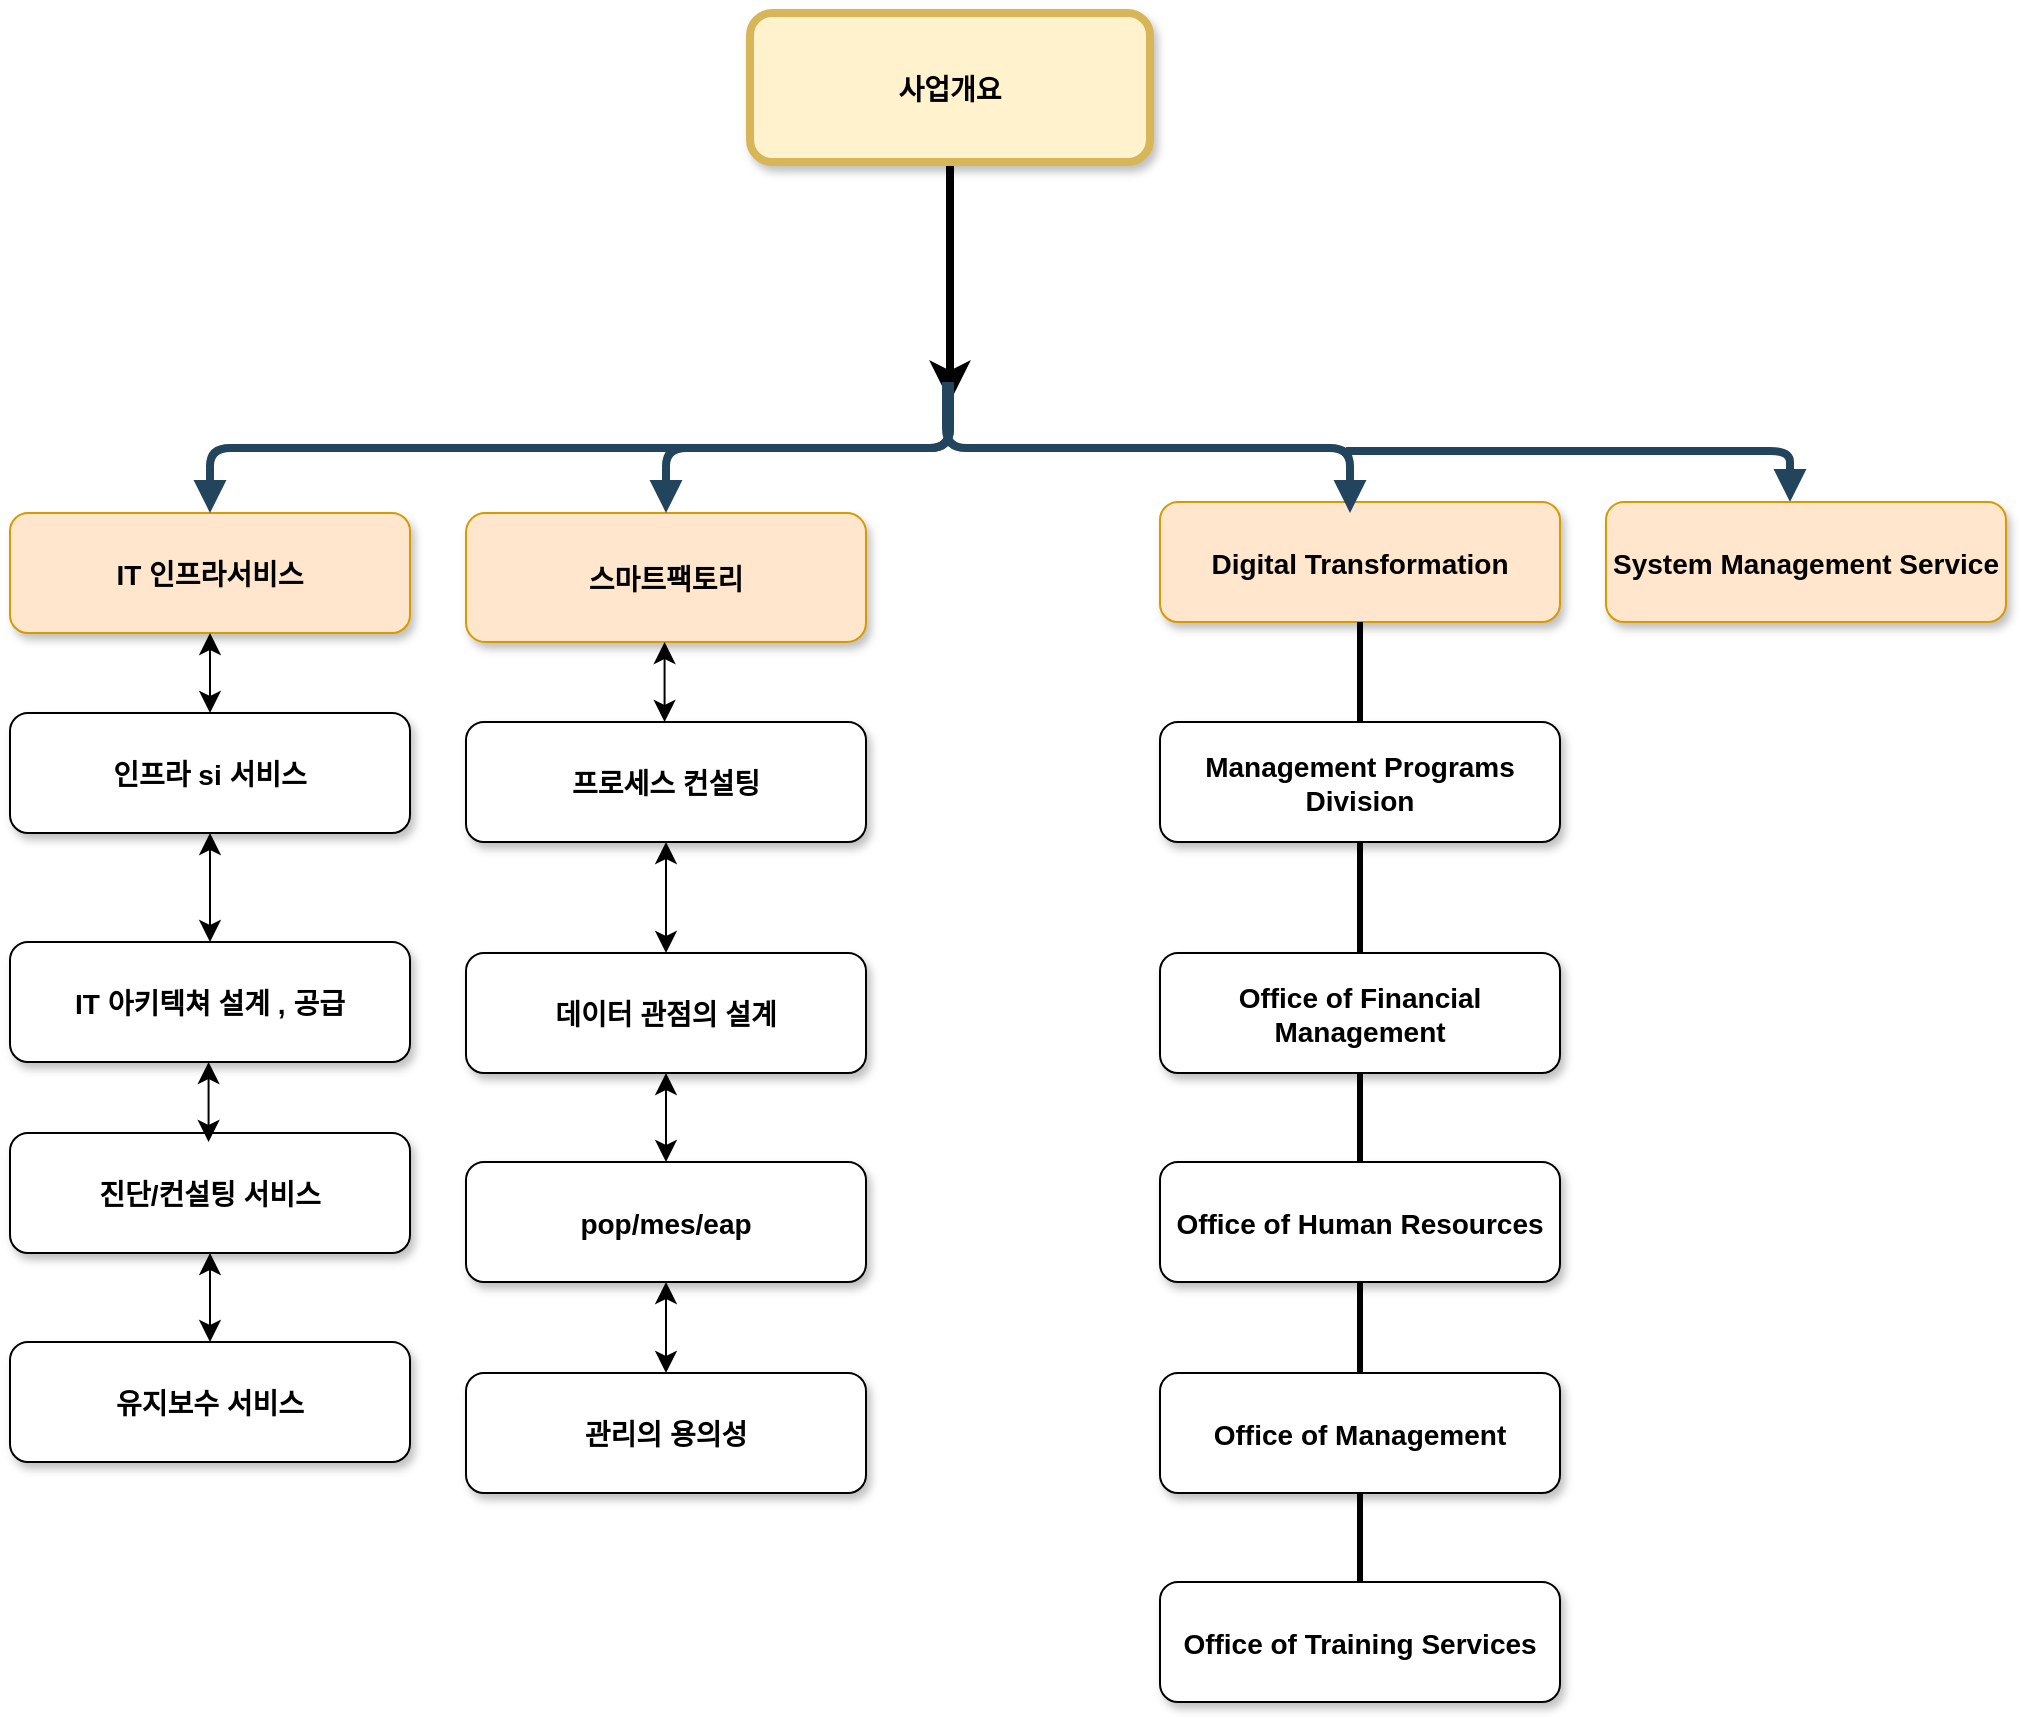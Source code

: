 <mxfile version="22.1.4" type="github">
  <diagram name="Page-1" id="97916047-d0de-89f5-080d-49f4d83e522f">
    <mxGraphModel dx="1744" dy="1156" grid="1" gridSize="10" guides="1" tooltips="1" connect="1" arrows="1" fold="1" page="1" pageScale="1.5" pageWidth="1169" pageHeight="827" background="none" math="0" shadow="0">
      <root>
        <mxCell id="0" />
        <mxCell id="1" parent="0" />
        <mxCell id="rq-8bAVdsfiI7tYzPObx-57" style="edgeStyle=none;curved=1;rounded=0;orthogonalLoop=1;jettySize=auto;html=1;fontSize=12;startSize=8;endSize=8;strokeWidth=4;" edge="1" parent="1" source="2">
          <mxGeometry relative="1" as="geometry">
            <mxPoint x="772" y="400" as="targetPoint" />
          </mxGeometry>
        </mxCell>
        <mxCell id="2" value="사업개요" style="rounded=1;fillColor=#fff2cc;strokeColor=#d6b656;shadow=1;fontStyle=1;fontSize=14;strokeWidth=4;" parent="1" vertex="1">
          <mxGeometry x="672" y="205.5" width="200" height="74.5" as="geometry" />
        </mxCell>
        <mxCell id="4" value="IT 인프라서비스" style="rounded=1;fillColor=#ffe6cc;strokeColor=#d79b00;shadow=1;fontStyle=1;fontSize=14;" parent="1" vertex="1">
          <mxGeometry x="302" y="455.5" width="200" height="60" as="geometry" />
        </mxCell>
        <mxCell id="5" value="스마트팩토리" style="rounded=1;fillColor=#ffe6cc;strokeColor=#d79b00;shadow=1;fontStyle=1;fontSize=14;" parent="1" vertex="1">
          <mxGeometry x="530" y="455.5" width="200" height="64.5" as="geometry" />
        </mxCell>
        <mxCell id="6" value="Digital Transformation" style="rounded=1;fillColor=#ffe6cc;strokeColor=#d79b00;shadow=1;fontStyle=1;fontSize=14;" parent="1" vertex="1">
          <mxGeometry x="877" y="450" width="200" height="60" as="geometry" />
        </mxCell>
        <mxCell id="8" value="인프라 si 서비스" style="rounded=1;shadow=1;fontStyle=1;fontSize=14;" parent="1" vertex="1">
          <mxGeometry x="302" y="555.5" width="200" height="60" as="geometry" />
        </mxCell>
        <mxCell id="9" value="IT 아키텍쳐 설계 , 공급" style="rounded=1;shadow=1;fontStyle=1;fontSize=14;" parent="1" vertex="1">
          <mxGeometry x="302" y="670" width="200" height="60" as="geometry" />
        </mxCell>
        <mxCell id="10" value="진단/컨설팅 서비스" style="rounded=1;shadow=1;fontStyle=1;fontSize=14;" parent="1" vertex="1">
          <mxGeometry x="302" y="765.5" width="200" height="60" as="geometry" />
        </mxCell>
        <mxCell id="11" value="유지보수 서비스" style="rounded=1;shadow=1;fontStyle=1;fontSize=14;" parent="1" vertex="1">
          <mxGeometry x="302" y="870" width="200" height="60" as="geometry" />
        </mxCell>
        <mxCell id="13" value="프로세스 컨설팅" style="rounded=1;shadow=1;fontStyle=1;fontSize=14;" parent="1" vertex="1">
          <mxGeometry x="530" y="560" width="200" height="60" as="geometry" />
        </mxCell>
        <mxCell id="14" value="데이터 관점의 설계" style="rounded=1;shadow=1;fontStyle=1;fontSize=14;" parent="1" vertex="1">
          <mxGeometry x="530" y="675.5" width="200" height="60" as="geometry" />
        </mxCell>
        <mxCell id="15" value="pop/mes/eap" style="rounded=1;shadow=1;fontStyle=1;fontSize=14;" parent="1" vertex="1">
          <mxGeometry x="530" y="780" width="200" height="60" as="geometry" />
        </mxCell>
        <mxCell id="16" value="관리의 용의성" style="rounded=1;shadow=1;fontStyle=1;fontSize=14;" parent="1" vertex="1">
          <mxGeometry x="530" y="885.5" width="200" height="60" as="geometry" />
        </mxCell>
        <mxCell id="18" value="Management Programs &#xa;Division" style="rounded=1;shadow=1;fontStyle=1;fontSize=14;" parent="1" vertex="1">
          <mxGeometry x="877" y="560" width="200" height="60" as="geometry" />
        </mxCell>
        <mxCell id="19" value="Office of Financial &#xa;Management" style="rounded=1;shadow=1;fontStyle=1;fontSize=14;" parent="1" vertex="1">
          <mxGeometry x="877" y="675.5" width="200" height="60" as="geometry" />
        </mxCell>
        <mxCell id="20" value="Office of Human Resources" style="rounded=1;shadow=1;fontStyle=1;fontSize=14;" parent="1" vertex="1">
          <mxGeometry x="877" y="780" width="200" height="60" as="geometry" />
        </mxCell>
        <mxCell id="21" value="Office of Management " style="rounded=1;shadow=1;fontStyle=1;fontSize=14;" parent="1" vertex="1">
          <mxGeometry x="877" y="885.5" width="200" height="60" as="geometry" />
        </mxCell>
        <mxCell id="22" value="Office of Training Services" style="rounded=1;shadow=1;fontStyle=1;fontSize=14;" parent="1" vertex="1">
          <mxGeometry x="877" y="990" width="200" height="60" as="geometry" />
        </mxCell>
        <mxCell id="30" value="" style="edgeStyle=elbowEdgeStyle;elbow=vertical;strokeWidth=4;endArrow=block;endFill=1;fontStyle=1;strokeColor=#23445D;" parent="1" target="5" edge="1">
          <mxGeometry x="22" y="165.5" width="100" height="100" as="geometry">
            <mxPoint x="772" y="390" as="sourcePoint" />
            <mxPoint x="122" y="165.5" as="targetPoint" />
          </mxGeometry>
        </mxCell>
        <mxCell id="31" value="" style="edgeStyle=elbowEdgeStyle;elbow=vertical;strokeWidth=4;endArrow=block;endFill=1;fontStyle=1;strokeColor=#23445D;" parent="1" target="4" edge="1">
          <mxGeometry x="22" y="165.5" width="100" height="100" as="geometry">
            <mxPoint x="772" y="390" as="sourcePoint" />
            <mxPoint x="122" y="165.5" as="targetPoint" />
          </mxGeometry>
        </mxCell>
        <mxCell id="32" value="" style="edgeStyle=elbowEdgeStyle;elbow=vertical;strokeWidth=4;endArrow=block;endFill=1;fontStyle=1;strokeColor=#23445D;" parent="1" edge="1">
          <mxGeometry x="22" y="165.5" width="100" height="100" as="geometry">
            <mxPoint x="770" y="390" as="sourcePoint" />
            <mxPoint x="972" y="455.5" as="targetPoint" />
          </mxGeometry>
        </mxCell>
        <mxCell id="rq-8bAVdsfiI7tYzPObx-59" value="" style="edgeStyle=elbowEdgeStyle;elbow=vertical;strokeWidth=4;endArrow=block;endFill=1;fontStyle=1;strokeColor=#23445D;" edge="1" parent="1">
          <mxGeometry x="22" y="165.5" width="100" height="100" as="geometry">
            <mxPoint x="970" y="424.5" as="sourcePoint" />
            <mxPoint x="1192" y="450" as="targetPoint" />
            <Array as="points">
              <mxPoint x="1380" y="424.5" />
            </Array>
          </mxGeometry>
        </mxCell>
        <mxCell id="rq-8bAVdsfiI7tYzPObx-63" value="System Management Service" style="rounded=1;fillColor=#ffe6cc;strokeColor=#d79b00;shadow=1;fontStyle=1;fontSize=14;" vertex="1" parent="1">
          <mxGeometry x="1100" y="450" width="200" height="60" as="geometry" />
        </mxCell>
        <mxCell id="rq-8bAVdsfiI7tYzPObx-80" value="" style="endArrow=classic;startArrow=classic;html=1;rounded=0;fontSize=12;startSize=8;endSize=8;curved=1;entryX=0.5;entryY=1;entryDx=0;entryDy=0;exitX=0.5;exitY=0;exitDx=0;exitDy=0;" edge="1" parent="1" source="9" target="8">
          <mxGeometry width="50" height="50" relative="1" as="geometry">
            <mxPoint x="380" y="670.5" as="sourcePoint" />
            <mxPoint x="430" y="620.5" as="targetPoint" />
          </mxGeometry>
        </mxCell>
        <mxCell id="rq-8bAVdsfiI7tYzPObx-81" value="" style="endArrow=classic;startArrow=classic;html=1;rounded=0;fontSize=12;startSize=8;endSize=8;curved=1;entryX=0.5;entryY=1;entryDx=0;entryDy=0;" edge="1" parent="1" source="8" target="4">
          <mxGeometry width="50" height="50" relative="1" as="geometry">
            <mxPoint x="402" y="534.789" as="sourcePoint" />
            <mxPoint x="410" y="530" as="targetPoint" />
          </mxGeometry>
        </mxCell>
        <mxCell id="rq-8bAVdsfiI7tYzPObx-85" value="" style="endArrow=classic;startArrow=classic;html=1;rounded=0;fontSize=12;startSize=8;endSize=8;curved=1;entryX=0.5;entryY=1;entryDx=0;entryDy=0;" edge="1" parent="1">
          <mxGeometry width="50" height="50" relative="1" as="geometry">
            <mxPoint x="401.29" y="770" as="sourcePoint" />
            <mxPoint x="401.29" y="730" as="targetPoint" />
          </mxGeometry>
        </mxCell>
        <mxCell id="rq-8bAVdsfiI7tYzPObx-88" value="" style="endArrow=classic;startArrow=classic;html=1;rounded=0;fontSize=12;startSize=8;endSize=8;curved=1;entryX=0.5;entryY=0;entryDx=0;entryDy=0;exitX=0.5;exitY=1;exitDx=0;exitDy=0;" edge="1" parent="1" source="10" target="11">
          <mxGeometry width="50" height="50" relative="1" as="geometry">
            <mxPoint x="400" y="825.5" as="sourcePoint" />
            <mxPoint x="438" y="869.5" as="targetPoint" />
          </mxGeometry>
        </mxCell>
        <mxCell id="rq-8bAVdsfiI7tYzPObx-89" value="" style="endArrow=classic;startArrow=classic;html=1;rounded=0;fontSize=12;startSize=8;endSize=8;curved=1;entryX=0.5;entryY=1;entryDx=0;entryDy=0;" edge="1" parent="1">
          <mxGeometry width="50" height="50" relative="1" as="geometry">
            <mxPoint x="629.29" y="560" as="sourcePoint" />
            <mxPoint x="629.29" y="520" as="targetPoint" />
          </mxGeometry>
        </mxCell>
        <mxCell id="rq-8bAVdsfiI7tYzPObx-92" value="" style="endArrow=classic;startArrow=classic;html=1;rounded=0;fontSize=12;startSize=8;endSize=8;curved=1;entryX=0.5;entryY=1;entryDx=0;entryDy=0;exitX=0.5;exitY=0;exitDx=0;exitDy=0;" edge="1" parent="1" source="14" target="13">
          <mxGeometry width="50" height="50" relative="1" as="geometry">
            <mxPoint x="610" y="675.5" as="sourcePoint" />
            <mxPoint x="660" y="625.5" as="targetPoint" />
          </mxGeometry>
        </mxCell>
        <mxCell id="rq-8bAVdsfiI7tYzPObx-93" value="" style="endArrow=classic;startArrow=classic;html=1;rounded=0;fontSize=12;startSize=8;endSize=8;curved=1;exitX=0.5;exitY=1;exitDx=0;exitDy=0;" edge="1" parent="1" source="14" target="15">
          <mxGeometry width="50" height="50" relative="1" as="geometry">
            <mxPoint x="630" y="750" as="sourcePoint" />
            <mxPoint x="540" y="650" as="targetPoint" />
          </mxGeometry>
        </mxCell>
        <mxCell id="rq-8bAVdsfiI7tYzPObx-95" value="" style="endArrow=classic;startArrow=classic;html=1;rounded=0;fontSize=12;startSize=8;endSize=8;curved=1;entryX=0.5;entryY=1;entryDx=0;entryDy=0;exitX=0.5;exitY=0;exitDx=0;exitDy=0;" edge="1" parent="1" source="16" target="15">
          <mxGeometry width="50" height="50" relative="1" as="geometry">
            <mxPoint x="610" y="890" as="sourcePoint" />
            <mxPoint x="660" y="840" as="targetPoint" />
          </mxGeometry>
        </mxCell>
        <mxCell id="rq-8bAVdsfiI7tYzPObx-98" value="" style="endArrow=none;html=1;rounded=0;fontSize=12;startSize=8;endSize=8;curved=1;entryX=0.5;entryY=1;entryDx=0;entryDy=0;exitX=0.5;exitY=0;exitDx=0;exitDy=0;strokeWidth=3;" edge="1" parent="1" source="18" target="6">
          <mxGeometry width="50" height="50" relative="1" as="geometry">
            <mxPoint x="1000" y="750" as="sourcePoint" />
            <mxPoint x="1050" y="700" as="targetPoint" />
          </mxGeometry>
        </mxCell>
        <mxCell id="rq-8bAVdsfiI7tYzPObx-100" value="" style="endArrow=none;html=1;rounded=0;fontSize=12;startSize=8;endSize=8;curved=1;entryX=0.5;entryY=1;entryDx=0;entryDy=0;exitX=0.5;exitY=0;exitDx=0;exitDy=0;strokeWidth=3;" edge="1" parent="1" source="19" target="18">
          <mxGeometry width="50" height="50" relative="1" as="geometry">
            <mxPoint x="960" y="680" as="sourcePoint" />
            <mxPoint x="1010" y="630" as="targetPoint" />
          </mxGeometry>
        </mxCell>
        <mxCell id="rq-8bAVdsfiI7tYzPObx-101" value="" style="endArrow=none;html=1;rounded=0;fontSize=12;startSize=8;endSize=8;curved=1;entryX=0.5;entryY=0;entryDx=0;entryDy=0;exitX=0.5;exitY=1;exitDx=0;exitDy=0;strokeWidth=3;" edge="1" parent="1" source="19" target="20">
          <mxGeometry width="50" height="50" relative="1" as="geometry">
            <mxPoint x="1000" y="750" as="sourcePoint" />
            <mxPoint x="1050" y="700" as="targetPoint" />
          </mxGeometry>
        </mxCell>
        <mxCell id="rq-8bAVdsfiI7tYzPObx-102" value="" style="endArrow=none;html=1;rounded=0;fontSize=12;startSize=8;endSize=8;curved=1;entryX=0.5;entryY=1;entryDx=0;entryDy=0;exitX=0.5;exitY=0;exitDx=0;exitDy=0;strokeWidth=3;" edge="1" parent="1" source="21" target="20">
          <mxGeometry width="50" height="50" relative="1" as="geometry">
            <mxPoint x="960" y="890" as="sourcePoint" />
            <mxPoint x="1010" y="840" as="targetPoint" />
            <Array as="points">
              <mxPoint x="977" y="860" />
            </Array>
          </mxGeometry>
        </mxCell>
        <mxCell id="rq-8bAVdsfiI7tYzPObx-103" value="" style="endArrow=none;html=1;rounded=0;fontSize=12;startSize=8;endSize=8;curved=1;exitX=0.5;exitY=0;exitDx=0;exitDy=0;entryX=0.5;entryY=1;entryDx=0;entryDy=0;strokeWidth=3;" edge="1" parent="1" source="22" target="21">
          <mxGeometry width="50" height="50" relative="1" as="geometry">
            <mxPoint x="950" y="990" as="sourcePoint" />
            <mxPoint x="1000" y="940" as="targetPoint" />
          </mxGeometry>
        </mxCell>
      </root>
    </mxGraphModel>
  </diagram>
</mxfile>

